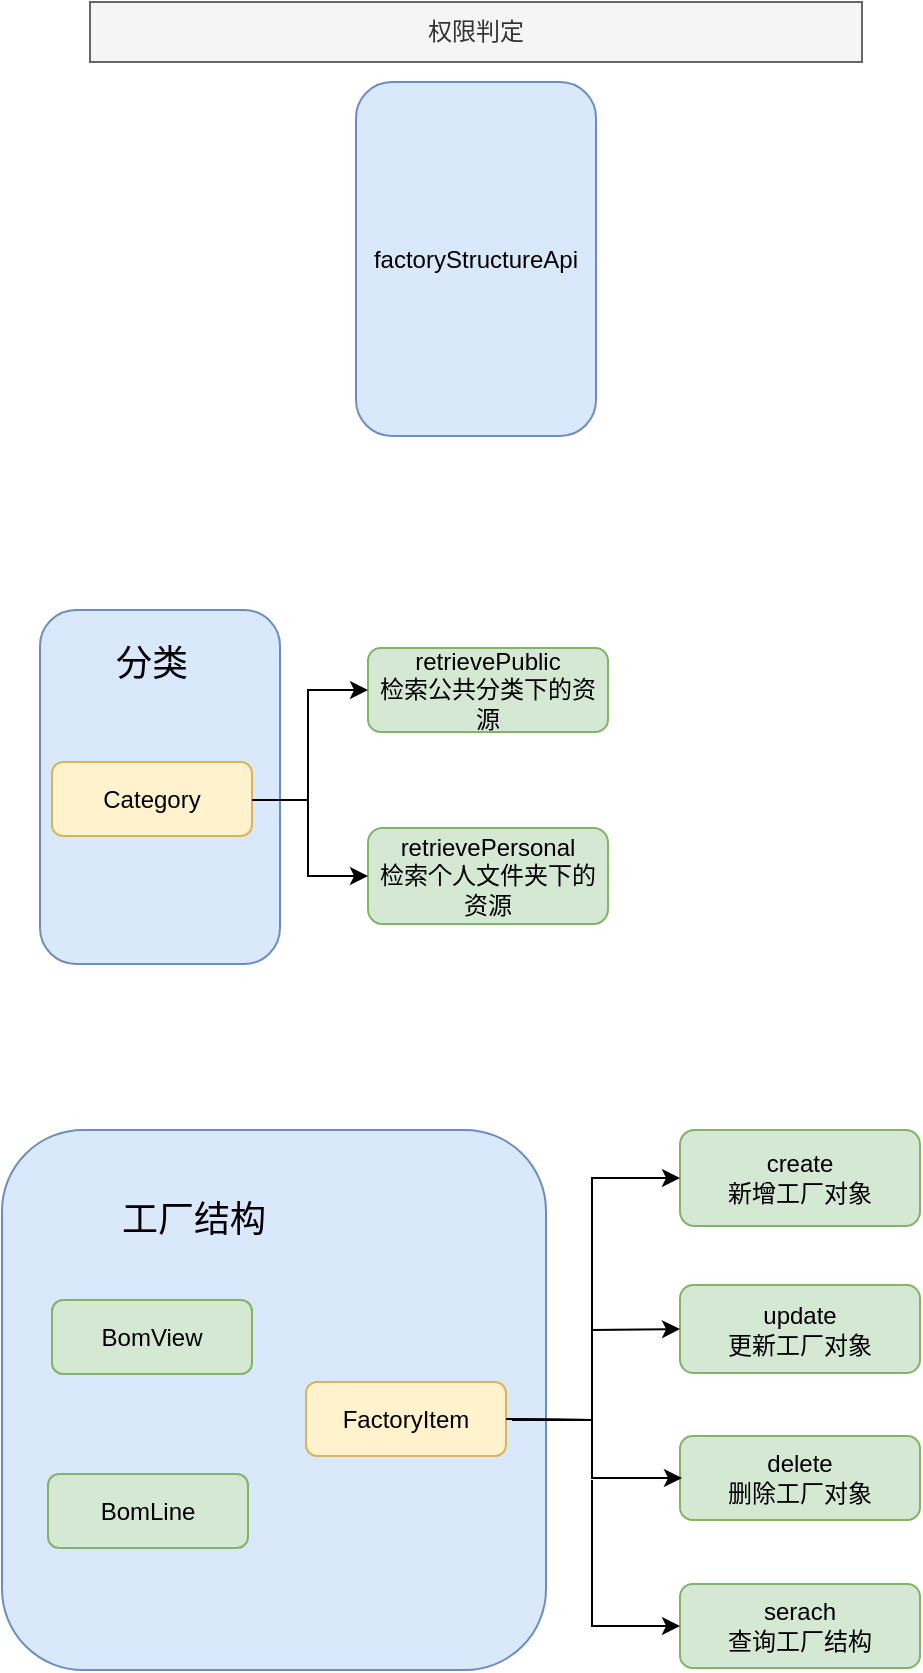 <mxfile version="16.0.3" type="github">
  <diagram id="uacXLQnCL4nXlHAS-Tgn" name="Page-1">
    <mxGraphModel dx="628" dy="408" grid="0" gridSize="10" guides="1" tooltips="1" connect="1" arrows="1" fold="1" page="1" pageScale="1" pageWidth="827" pageHeight="1169" math="0" shadow="0">
      <root>
        <mxCell id="0" />
        <mxCell id="1" parent="0" />
        <mxCell id="_C2vTxvz3vnbbnH4czKE-10" value="factoryStructureApi" style="rounded=1;whiteSpace=wrap;html=1;fillColor=#dae8fc;strokeColor=#6c8ebf;" parent="1" vertex="1">
          <mxGeometry x="285" y="177" width="120" height="177" as="geometry" />
        </mxCell>
        <mxCell id="_C2vTxvz3vnbbnH4czKE-11" value="create&lt;br&gt;新增工厂对象" style="rounded=1;whiteSpace=wrap;html=1;fillColor=#d5e8d4;strokeColor=#82b366;" parent="1" vertex="1">
          <mxGeometry x="447" y="701" width="120" height="48" as="geometry" />
        </mxCell>
        <mxCell id="_C2vTxvz3vnbbnH4czKE-13" value="update&lt;br&gt;更新工厂对象" style="rounded=1;whiteSpace=wrap;html=1;fillColor=#d5e8d4;strokeColor=#82b366;" parent="1" vertex="1">
          <mxGeometry x="447" y="778.5" width="120" height="44" as="geometry" />
        </mxCell>
        <mxCell id="_C2vTxvz3vnbbnH4czKE-14" value="delete&lt;br&gt;删除工厂对象" style="rounded=1;whiteSpace=wrap;html=1;fillColor=#d5e8d4;strokeColor=#82b366;" parent="1" vertex="1">
          <mxGeometry x="447" y="854" width="120" height="42" as="geometry" />
        </mxCell>
        <mxCell id="_C2vTxvz3vnbbnH4czKE-15" value="serach&lt;br&gt;查询工厂结构" style="rounded=1;whiteSpace=wrap;html=1;fillColor=#d5e8d4;strokeColor=#82b366;" parent="1" vertex="1">
          <mxGeometry x="447" y="928" width="120" height="42" as="geometry" />
        </mxCell>
        <mxCell id="_C2vTxvz3vnbbnH4czKE-16" value="权限判定" style="rounded=0;whiteSpace=wrap;html=1;fillColor=#f5f5f5;fontColor=#333333;strokeColor=#666666;" parent="1" vertex="1">
          <mxGeometry x="152" y="137" width="386" height="30" as="geometry" />
        </mxCell>
        <mxCell id="_C2vTxvz3vnbbnH4czKE-17" value="" style="rounded=1;whiteSpace=wrap;html=1;fillColor=#dae8fc;strokeColor=#6c8ebf;" parent="1" vertex="1">
          <mxGeometry x="127" y="441" width="120" height="177" as="geometry" />
        </mxCell>
        <mxCell id="_C2vTxvz3vnbbnH4czKE-18" value="retrievePersonal&lt;br&gt;检索个人文件夹下的资源" style="rounded=1;whiteSpace=wrap;html=1;fillColor=#d5e8d4;strokeColor=#82b366;" parent="1" vertex="1">
          <mxGeometry x="291" y="550" width="120" height="48" as="geometry" />
        </mxCell>
        <mxCell id="_C2vTxvz3vnbbnH4czKE-21" value="retrievePublic&lt;br&gt;检索公共分类下的资源" style="rounded=1;whiteSpace=wrap;html=1;fillColor=#d5e8d4;strokeColor=#82b366;" parent="1" vertex="1">
          <mxGeometry x="291" y="460" width="120" height="42" as="geometry" />
        </mxCell>
        <mxCell id="RLxAg9gOn4IVBn6dxW3O-1" value="" style="rounded=1;whiteSpace=wrap;html=1;fillColor=#dae8fc;strokeColor=#6c8ebf;" vertex="1" parent="1">
          <mxGeometry x="108" y="701" width="272" height="270" as="geometry" />
        </mxCell>
        <mxCell id="RLxAg9gOn4IVBn6dxW3O-2" value="工厂结构" style="rounded=1;whiteSpace=wrap;html=1;strokeColor=none;fillColor=none;fontSize=18;" vertex="1" parent="1">
          <mxGeometry x="144" y="726" width="120" height="39" as="geometry" />
        </mxCell>
        <mxCell id="RLxAg9gOn4IVBn6dxW3O-3" value="BomView" style="rounded=1;whiteSpace=wrap;html=1;fontSize=12;fillColor=#d5e8d4;strokeColor=#82b366;" vertex="1" parent="1">
          <mxGeometry x="133" y="786" width="100" height="37" as="geometry" />
        </mxCell>
        <mxCell id="RLxAg9gOn4IVBn6dxW3O-4" value="BomLine" style="rounded=1;whiteSpace=wrap;html=1;fontSize=12;fillColor=#d5e8d4;strokeColor=#82b366;" vertex="1" parent="1">
          <mxGeometry x="131" y="873" width="100" height="37" as="geometry" />
        </mxCell>
        <mxCell id="RLxAg9gOn4IVBn6dxW3O-5" value="FactoryItem" style="rounded=1;whiteSpace=wrap;html=1;fontSize=12;fillColor=#fff2cc;strokeColor=#d6b656;" vertex="1" parent="1">
          <mxGeometry x="260" y="827" width="100" height="37" as="geometry" />
        </mxCell>
        <mxCell id="RLxAg9gOn4IVBn6dxW3O-7" value="" style="endArrow=classic;html=1;rounded=0;fontSize=12;exitX=1;exitY=0.5;exitDx=0;exitDy=0;entryX=0;entryY=0.5;entryDx=0;entryDy=0;" edge="1" parent="1" source="RLxAg9gOn4IVBn6dxW3O-5" target="_C2vTxvz3vnbbnH4czKE-11">
          <mxGeometry width="50" height="50" relative="1" as="geometry">
            <mxPoint x="368" y="872" as="sourcePoint" />
            <mxPoint x="418" y="822" as="targetPoint" />
            <Array as="points">
              <mxPoint x="403" y="846" />
              <mxPoint x="403" y="725" />
            </Array>
          </mxGeometry>
        </mxCell>
        <mxCell id="RLxAg9gOn4IVBn6dxW3O-8" value="" style="endArrow=classic;html=1;rounded=0;fontSize=12;entryX=0;entryY=0.5;entryDx=0;entryDy=0;" edge="1" parent="1" target="_C2vTxvz3vnbbnH4czKE-13">
          <mxGeometry width="50" height="50" relative="1" as="geometry">
            <mxPoint x="363" y="846" as="sourcePoint" />
            <mxPoint x="444" y="800.5" as="targetPoint" />
            <Array as="points">
              <mxPoint x="403" y="846" />
              <mxPoint x="403" y="801" />
            </Array>
          </mxGeometry>
        </mxCell>
        <mxCell id="RLxAg9gOn4IVBn6dxW3O-9" value="" style="endArrow=classic;html=1;rounded=0;fontSize=12;exitX=1;exitY=0.5;exitDx=0;exitDy=0;entryX=0;entryY=0.5;entryDx=0;entryDy=0;" edge="1" parent="1">
          <mxGeometry width="50" height="50" relative="1" as="geometry">
            <mxPoint x="361" y="845.5" as="sourcePoint" />
            <mxPoint x="448" y="875" as="targetPoint" />
            <Array as="points">
              <mxPoint x="403" y="846" />
              <mxPoint x="403" y="875" />
            </Array>
          </mxGeometry>
        </mxCell>
        <mxCell id="RLxAg9gOn4IVBn6dxW3O-10" value="" style="endArrow=classic;html=1;rounded=0;fontSize=12;entryX=0;entryY=0.5;entryDx=0;entryDy=0;" edge="1" parent="1" target="_C2vTxvz3vnbbnH4czKE-15">
          <mxGeometry width="50" height="50" relative="1" as="geometry">
            <mxPoint x="403" y="876" as="sourcePoint" />
            <mxPoint x="403" y="955" as="targetPoint" />
            <Array as="points">
              <mxPoint x="403" y="949" />
            </Array>
          </mxGeometry>
        </mxCell>
        <mxCell id="RLxAg9gOn4IVBn6dxW3O-11" value="分类" style="rounded=1;whiteSpace=wrap;html=1;strokeColor=none;fillColor=none;fontSize=18;" vertex="1" parent="1">
          <mxGeometry x="123" y="448" width="120" height="39" as="geometry" />
        </mxCell>
        <mxCell id="RLxAg9gOn4IVBn6dxW3O-13" value="Category" style="rounded=1;whiteSpace=wrap;html=1;fontSize=12;fillColor=#fff2cc;strokeColor=#d6b656;" vertex="1" parent="1">
          <mxGeometry x="133" y="517" width="100" height="37" as="geometry" />
        </mxCell>
        <mxCell id="RLxAg9gOn4IVBn6dxW3O-14" value="" style="endArrow=classic;html=1;rounded=0;fontSize=12;entryX=0;entryY=0.5;entryDx=0;entryDy=0;" edge="1" parent="1" target="_C2vTxvz3vnbbnH4czKE-21">
          <mxGeometry width="50" height="50" relative="1" as="geometry">
            <mxPoint x="233" y="536" as="sourcePoint" />
            <mxPoint x="308" y="510" as="targetPoint" />
            <Array as="points">
              <mxPoint x="261" y="536" />
              <mxPoint x="261" y="481" />
            </Array>
          </mxGeometry>
        </mxCell>
        <mxCell id="RLxAg9gOn4IVBn6dxW3O-15" value="" style="endArrow=classic;html=1;rounded=0;fontSize=12;entryX=0;entryY=0.5;entryDx=0;entryDy=0;" edge="1" parent="1" target="_C2vTxvz3vnbbnH4czKE-18">
          <mxGeometry width="50" height="50" relative="1" as="geometry">
            <mxPoint x="261" y="536" as="sourcePoint" />
            <mxPoint x="322" y="511" as="targetPoint" />
            <Array as="points">
              <mxPoint x="261" y="574" />
            </Array>
          </mxGeometry>
        </mxCell>
      </root>
    </mxGraphModel>
  </diagram>
</mxfile>
